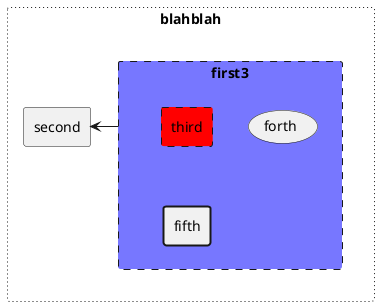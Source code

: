 {
  "sha1": "hwuyb76mbc7nntaimxgrkp98dswtec3",
  "insertion": {
    "when": "2024-06-03T18:59:30.113Z",
    "url": "http://forum.plantuml.net/6852/",
    "user": "plantuml@gmail.com"
  }
}
@startuml

rectangle blahblah as bb  #line.dotted {
    rectangle "first3" as fst #77F;line.dashed {
        rectangle third #red;line.dashed
        (forth)
        rectangle fifth #line.bold
    }
    rectangle "second" as scnd
    fst -> scnd

}
@enduml
